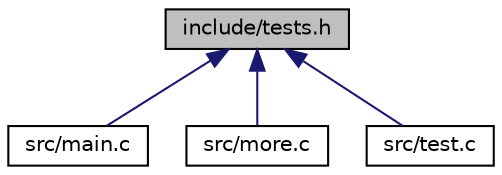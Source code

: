 digraph "include/tests.h"
{
  edge [fontname="Helvetica",fontsize="10",labelfontname="Helvetica",labelfontsize="10"];
  node [fontname="Helvetica",fontsize="10",shape=record];
  Node1 [label="include/tests.h",height=0.2,width=0.4,color="black", fillcolor="grey75", style="filled", fontcolor="black"];
  Node1 -> Node2 [dir="back",color="midnightblue",fontsize="10",style="solid",fontname="Helvetica"];
  Node2 [label="src/main.c",height=0.2,width=0.4,color="black", fillcolor="white", style="filled",URL="$main_8c.html",tooltip="Fichier qui porte la fonction main du programme. "];
  Node1 -> Node3 [dir="back",color="midnightblue",fontsize="10",style="solid",fontname="Helvetica"];
  Node3 [label="src/more.c",height=0.2,width=0.4,color="black", fillcolor="white", style="filled",URL="$more_8c.html",tooltip="Fichier qui contient des fonction générales utiles. "];
  Node1 -> Node4 [dir="back",color="midnightblue",fontsize="10",style="solid",fontname="Helvetica"];
  Node4 [label="src/test.c",height=0.2,width=0.4,color="black", fillcolor="white", style="filled",URL="$test_8c.html",tooltip="Fichier qui lance un jeu de tests. "];
}
